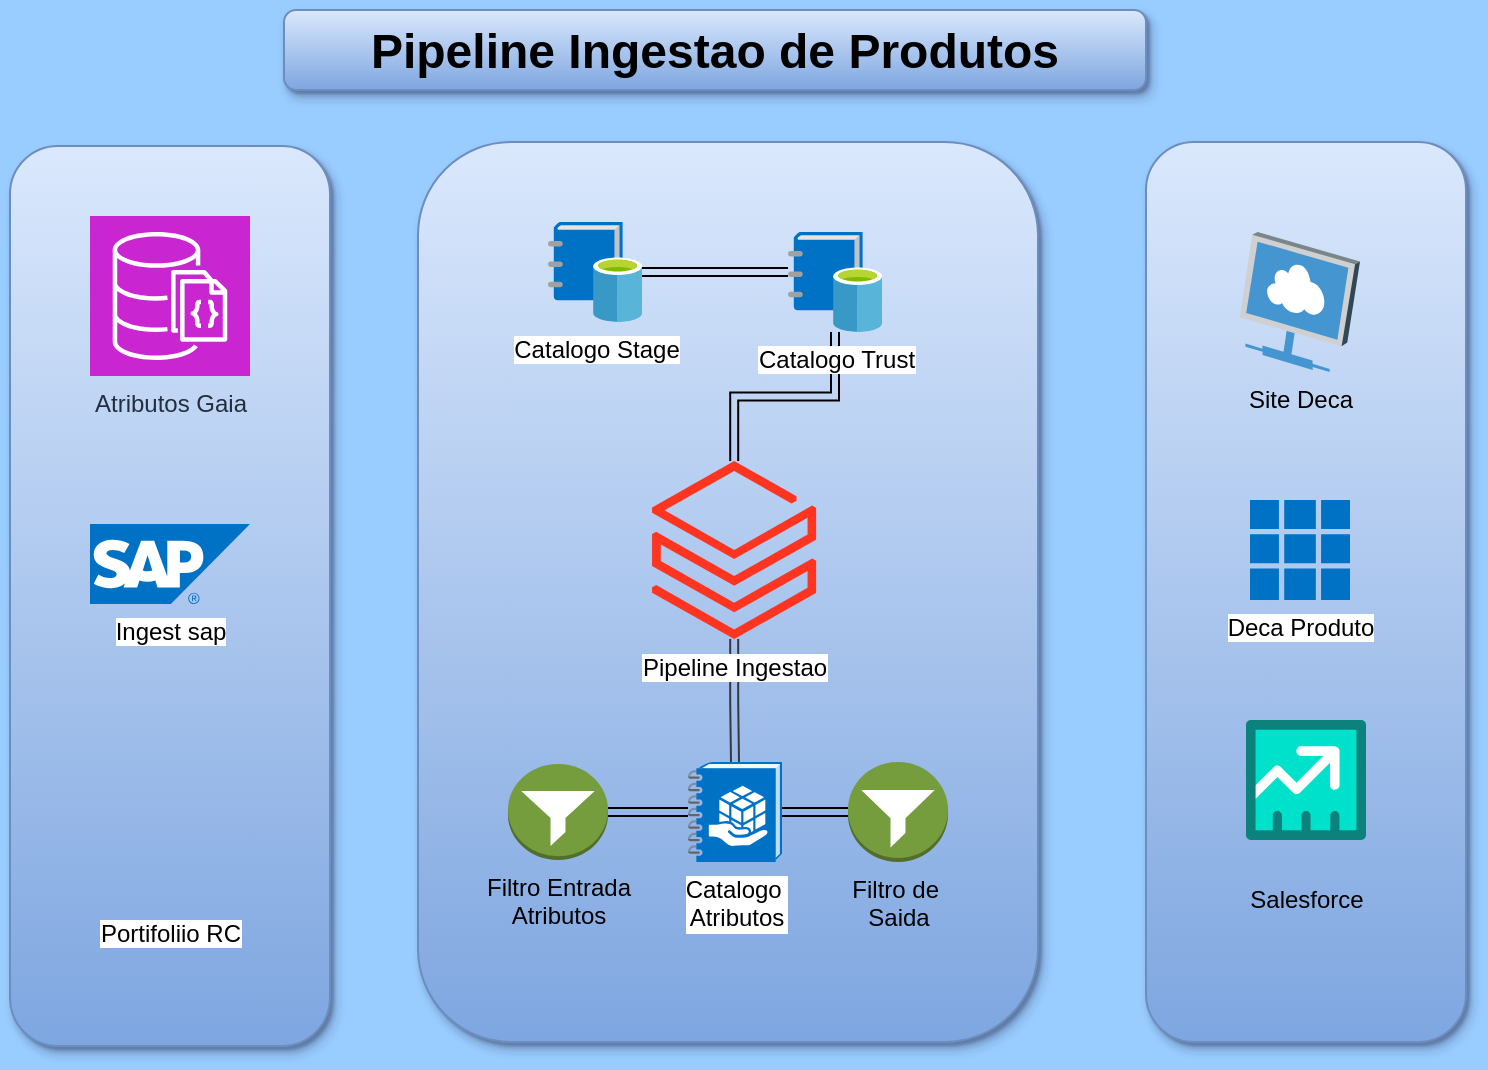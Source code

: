 <mxfile compressed="true" version="24.4.0" type="github"><diagram name="Page-1" id="eG5tvo9UgwHiR6DEYF9L"><mxGraphModel dx="1034" dy="475" grid="0" gridSize="10" guides="1" tooltips="1" connect="1" arrows="1" fold="1" page="1" pageScale="1" pageWidth="827" pageHeight="583" background="#99CCFF" math="0" shadow="1"><root><mxCell id="0"/><mxCell id="1" parent="0"/><mxCell id="RlWjg5EEPqvDQT_RxMgs-61" value="&lt;h1 style=&quot;margin-top: 0px;&quot;&gt;Pipeline Ingestao de Produtos&lt;/h1&gt;" style="text;html=1;whiteSpace=wrap;overflow=hidden;rounded=1;fillColor=#dae8fc;gradientColor=#7ea6e0;strokeColor=#6c8ebf;glass=0;shadow=1;align=center;" vertex="1" parent="1"><mxGeometry x="180" y="31" width="431" height="40" as="geometry"/></mxCell><mxCell id="RlWjg5EEPqvDQT_RxMgs-62" value="" style="group" vertex="1" connectable="0" parent="1"><mxGeometry x="43" y="99" width="160" height="450" as="geometry"/></mxCell><mxCell id="RlWjg5EEPqvDQT_RxMgs-55" value="" style="rounded=1;whiteSpace=wrap;html=1;fillColor=#dae8fc;gradientColor=#7ea6e0;strokeColor=#6c8ebf;glass=0;shadow=1;" vertex="1" parent="RlWjg5EEPqvDQT_RxMgs-62"><mxGeometry width="160" height="450" as="geometry"/></mxCell><mxCell id="RlWjg5EEPqvDQT_RxMgs-18" value="Ingest sap" style="image;sketch=0;aspect=fixed;html=1;points=[];align=center;fontSize=12;image=img/lib/mscae/SAP_HANA_on_Azure.svg;" vertex="1" parent="RlWjg5EEPqvDQT_RxMgs-62"><mxGeometry x="40" y="189" width="80" height="40" as="geometry"/></mxCell><mxCell id="RlWjg5EEPqvDQT_RxMgs-20" value="Atributos Gaia" style="sketch=0;points=[[0,0,0],[0.25,0,0],[0.5,0,0],[0.75,0,0],[1,0,0],[0,1,0],[0.25,1,0],[0.5,1,0],[0.75,1,0],[1,1,0],[0,0.25,0],[0,0.5,0],[0,0.75,0],[1,0.25,0],[1,0.5,0],[1,0.75,0]];outlineConnect=0;fontColor=#232F3E;fillColor=#C925D1;strokeColor=#ffffff;dashed=0;verticalLabelPosition=bottom;verticalAlign=top;align=center;html=1;fontSize=12;fontStyle=0;aspect=fixed;shape=mxgraph.aws4.resourceIcon;resIcon=mxgraph.aws4.documentdb_with_mongodb_compatibility;" vertex="1" parent="RlWjg5EEPqvDQT_RxMgs-62"><mxGeometry x="40" y="35" width="80" height="80" as="geometry"/></mxCell><mxCell id="RlWjg5EEPqvDQT_RxMgs-21" value="Portifoliio RC" style="shape=image;html=1;verticalAlign=top;verticalLabelPosition=bottom;labelBackgroundColor=#ffffff;imageAspect=0;aspect=fixed;image=https://cdn3.iconfinder.com/data/icons/document-icons-2/30/647702-excel-128.png" vertex="1" parent="RlWjg5EEPqvDQT_RxMgs-62"><mxGeometry x="40" y="300" width="80" height="80" as="geometry"/></mxCell><mxCell id="RlWjg5EEPqvDQT_RxMgs-63" value="" style="group" vertex="1" connectable="0" parent="1"><mxGeometry x="247" y="97" width="310" height="450" as="geometry"/></mxCell><mxCell id="RlWjg5EEPqvDQT_RxMgs-56" value="" style="rounded=1;whiteSpace=wrap;html=1;fillColor=#dae8fc;gradientColor=#7ea6e0;strokeColor=#6c8ebf;shadow=1;" vertex="1" parent="RlWjg5EEPqvDQT_RxMgs-63"><mxGeometry width="310" height="450" as="geometry"/></mxCell><mxCell id="RlWjg5EEPqvDQT_RxMgs-34" style="edgeStyle=elbowEdgeStyle;rounded=0;orthogonalLoop=1;jettySize=auto;html=1;elbow=vertical;shape=link;fillColor=#cce5ff;strokeColor=#36393d;align=center;verticalAlign=middle;fontFamily=Helvetica;fontSize=11;fontColor=default;labelBackgroundColor=default;endArrow=classic;" edge="1" parent="RlWjg5EEPqvDQT_RxMgs-63" source="RlWjg5EEPqvDQT_RxMgs-30" target="RlWjg5EEPqvDQT_RxMgs-19"><mxGeometry relative="1" as="geometry"/></mxCell><mxCell id="RlWjg5EEPqvDQT_RxMgs-54" style="edgeStyle=orthogonalEdgeStyle;rounded=0;orthogonalLoop=1;jettySize=auto;html=1;shape=link;" edge="1" parent="RlWjg5EEPqvDQT_RxMgs-63" source="RlWjg5EEPqvDQT_RxMgs-30" target="RlWjg5EEPqvDQT_RxMgs-49"><mxGeometry relative="1" as="geometry"/></mxCell><mxCell id="RlWjg5EEPqvDQT_RxMgs-30" value="Pipeline Ingestao" style="image;aspect=fixed;html=1;points=[];align=center;fontSize=12;image=img/lib/azure2/analytics/Azure_Databricks.svg;" vertex="1" parent="RlWjg5EEPqvDQT_RxMgs-63"><mxGeometry x="117" y="159.5" width="82.19" height="89" as="geometry"/></mxCell><mxCell id="RlWjg5EEPqvDQT_RxMgs-47" value="" style="group" vertex="1" connectable="0" parent="RlWjg5EEPqvDQT_RxMgs-63"><mxGeometry x="45" y="310" width="220" height="50" as="geometry"/></mxCell><mxCell id="RlWjg5EEPqvDQT_RxMgs-19" value="Catalogo&amp;nbsp;&lt;div&gt;Atributos&lt;/div&gt;" style="image;sketch=0;aspect=fixed;html=1;points=[];align=center;fontSize=12;image=img/lib/mscae/Service_Catalog_Managed_Application_Definitions.svg;" vertex="1" parent="RlWjg5EEPqvDQT_RxMgs-47"><mxGeometry x="90" width="47" height="50" as="geometry"/></mxCell><mxCell id="RlWjg5EEPqvDQT_RxMgs-22" value="Filtro Entrada&lt;div&gt;Atributos&lt;/div&gt;" style="outlineConnect=0;dashed=0;verticalLabelPosition=bottom;verticalAlign=top;align=center;html=1;shape=mxgraph.aws3.filtering_rule;fillColor=#759C3E;gradientColor=none;" vertex="1" parent="RlWjg5EEPqvDQT_RxMgs-47"><mxGeometry y="1.03" width="50" height="47.94" as="geometry"/></mxCell><mxCell id="RlWjg5EEPqvDQT_RxMgs-32" value="Filtro de&amp;nbsp;&lt;div&gt;Saida&lt;/div&gt;" style="outlineConnect=0;dashed=0;verticalLabelPosition=bottom;verticalAlign=top;align=center;html=1;shape=mxgraph.aws3.filtering_rule;fillColor=#759C3E;gradientColor=none;" vertex="1" parent="RlWjg5EEPqvDQT_RxMgs-47"><mxGeometry x="170" width="50" height="50" as="geometry"/></mxCell><mxCell id="RlWjg5EEPqvDQT_RxMgs-39" style="edgeStyle=orthogonalEdgeStyle;rounded=0;orthogonalLoop=1;jettySize=auto;html=1;entryX=0;entryY=0.5;entryDx=0;entryDy=0;entryPerimeter=0;shape=link;" edge="1" parent="RlWjg5EEPqvDQT_RxMgs-47" source="RlWjg5EEPqvDQT_RxMgs-19" target="RlWjg5EEPqvDQT_RxMgs-32"><mxGeometry relative="1" as="geometry"/></mxCell><mxCell id="RlWjg5EEPqvDQT_RxMgs-40" style="edgeStyle=orthogonalEdgeStyle;rounded=0;orthogonalLoop=1;jettySize=auto;html=1;entryX=1;entryY=0.5;entryDx=0;entryDy=0;entryPerimeter=0;shape=link;" edge="1" parent="RlWjg5EEPqvDQT_RxMgs-47" source="RlWjg5EEPqvDQT_RxMgs-19" target="RlWjg5EEPqvDQT_RxMgs-22"><mxGeometry relative="1" as="geometry"/></mxCell><mxCell id="RlWjg5EEPqvDQT_RxMgs-48" value="Catalogo Stage" style="image;sketch=0;aspect=fixed;html=1;points=[];align=center;fontSize=12;image=img/lib/mscae/Data_Catalog.svg;" vertex="1" parent="RlWjg5EEPqvDQT_RxMgs-63"><mxGeometry x="65" y="40" width="47" height="50" as="geometry"/></mxCell><mxCell id="RlWjg5EEPqvDQT_RxMgs-49" value="Catalogo Trust" style="image;sketch=0;aspect=fixed;html=1;points=[];align=center;fontSize=12;image=img/lib/mscae/Data_Catalog.svg;" vertex="1" parent="RlWjg5EEPqvDQT_RxMgs-63"><mxGeometry x="185" y="45" width="47" height="50" as="geometry"/></mxCell><mxCell id="RlWjg5EEPqvDQT_RxMgs-50" style="edgeStyle=orthogonalEdgeStyle;rounded=0;orthogonalLoop=1;jettySize=auto;html=1;entryX=0;entryY=0.4;entryDx=0;entryDy=0;entryPerimeter=0;shape=link;" edge="1" parent="RlWjg5EEPqvDQT_RxMgs-63" source="RlWjg5EEPqvDQT_RxMgs-48" target="RlWjg5EEPqvDQT_RxMgs-49"><mxGeometry relative="1" as="geometry"/></mxCell><mxCell id="RlWjg5EEPqvDQT_RxMgs-64" value="" style="group" vertex="1" connectable="0" parent="1"><mxGeometry x="611" y="97" width="160" height="450" as="geometry"/></mxCell><mxCell id="RlWjg5EEPqvDQT_RxMgs-57" value="" style="rounded=1;whiteSpace=wrap;html=1;fillColor=#dae8fc;gradientColor=#7ea6e0;strokeColor=#6c8ebf;shadow=1;" vertex="1" parent="RlWjg5EEPqvDQT_RxMgs-64"><mxGeometry width="160" height="450" as="geometry"/></mxCell><mxCell id="RlWjg5EEPqvDQT_RxMgs-58" value="" style="group" vertex="1" connectable="0" parent="RlWjg5EEPqvDQT_RxMgs-64"><mxGeometry x="47" y="45" width="60" height="184" as="geometry"/></mxCell><mxCell id="RlWjg5EEPqvDQT_RxMgs-37" value="Site Deca" style="shadow=0;dashed=0;html=1;labelPosition=center;verticalLabelPosition=bottom;verticalAlign=top;align=center;outlineConnect=0;shape=mxgraph.veeam.3d.remote_site;" vertex="1" parent="RlWjg5EEPqvDQT_RxMgs-58"><mxGeometry width="60" height="70" as="geometry"/></mxCell><mxCell id="RlWjg5EEPqvDQT_RxMgs-46" value="Deca Produto" style="image;sketch=0;aspect=fixed;html=1;points=[];align=center;fontSize=12;image=img/lib/mscae/Client_Apps.svg;" vertex="1" parent="RlWjg5EEPqvDQT_RxMgs-58"><mxGeometry x="5" y="134" width="50" height="50" as="geometry"/></mxCell><mxCell id="RlWjg5EEPqvDQT_RxMgs-60" value="Salesforce" style="verticalLabelPosition=bottom;aspect=fixed;html=1;shape=mxgraph.salesforce.sales;" vertex="1" parent="RlWjg5EEPqvDQT_RxMgs-64"><mxGeometry x="50" y="289" width="60" height="60" as="geometry"/></mxCell></root></mxGraphModel></diagram></mxfile>